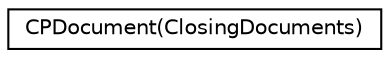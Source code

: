 digraph "Graphical Class Hierarchy"
{
  edge [fontname="Helvetica",fontsize="10",labelfontname="Helvetica",labelfontsize="10"];
  node [fontname="Helvetica",fontsize="10",shape=record];
  rankdir="LR";
  Node1 [label="CPDocument(ClosingDocuments)",height=0.2,width=0.4,color="black", fillcolor="white", style="filled",URL="$category_c_p_document_07_closing_documents_08.html"];
}
